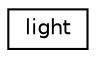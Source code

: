 digraph "Graphical Class Hierarchy"
{
  edge [fontname="Helvetica",fontsize="10",labelfontname="Helvetica",labelfontsize="10"];
  node [fontname="Helvetica",fontsize="10",shape=record];
  rankdir="LR";
  Node1 [label="light",height=0.2,width=0.4,color="black", fillcolor="white", style="filled",URL="$structlight.html"];
}
